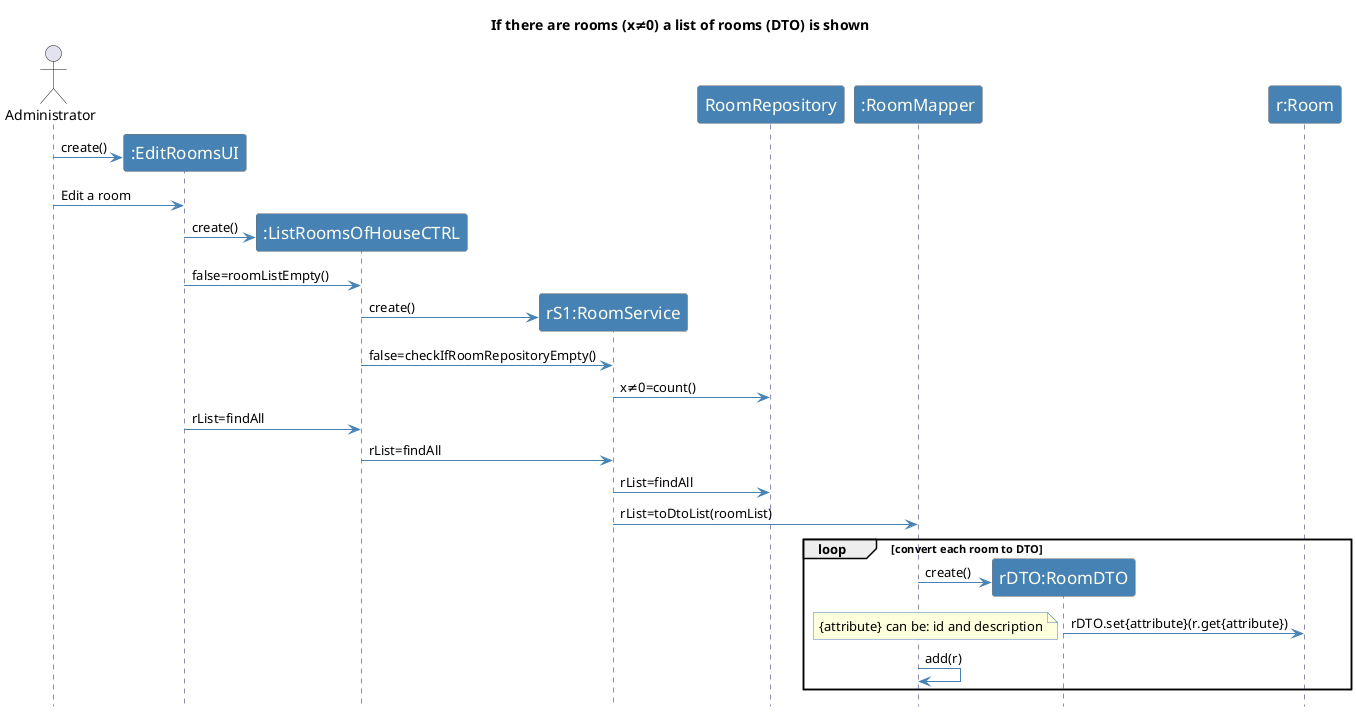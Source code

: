 @startuml
hidefootbox
title If there are rooms (x≠0) a list of rooms (DTO) is shown

actor Administrator

skinparam sequence {
	ArrowColor SteelBlue
	ActorBorderColor Dimgray
	LifeLineBorderColor MidnightBlue
	LifeLineBackgroundColor #A9DCDF

	ParticipantBorderColor Dimgray
	ParticipantBackgroundColor SteelBlue
	ParticipantFontName Calibri Bold
	ParticipantFontSize 17
	ParticipantFontColor Ivory

	ActorBackgroundColor SteelBlue
	ActorFontColor MidnightBlue
	ActorFontSize 17
	ActorFontName Aapex

}

skinparam note {
BorderColor SteelBlue
}

create ":EditRoomsUI"
Administrator -> ":EditRoomsUI": create()
Administrator -> ":EditRoomsUI":Edit a room
create ":ListRoomsOfHouseCTRL"
":EditRoomsUI" -> ":ListRoomsOfHouseCTRL": create()
":EditRoomsUI" -> ":ListRoomsOfHouseCTRL": false=roomListEmpty()
create "rS1:RoomService"
":ListRoomsOfHouseCTRL" -> "rS1:RoomService": create()
":ListRoomsOfHouseCTRL" -> "rS1:RoomService": false=checkIfRoomRepositoryEmpty()
"rS1:RoomService" -> RoomRepository: x≠0=count()
":EditRoomsUI" -> ":ListRoomsOfHouseCTRL": rList=findAll
":ListRoomsOfHouseCTRL" -> "rS1:RoomService": rList=findAll
"rS1:RoomService" -> RoomRepository: rList=findAll
"rS1:RoomService" -> ":RoomMapper": rList=toDtoList(roomList)
loop convert each room to DTO
create "rDTO:RoomDTO"
":RoomMapper" -> "rDTO:RoomDTO": create()
"rDTO:RoomDTO" -> "r:Room": rDTO.set{attribute}(r.get{attribute})
note left
{attribute} can be: id and description
    end note
":RoomMapper"-> ":RoomMapper":add(r)
end



@enduml